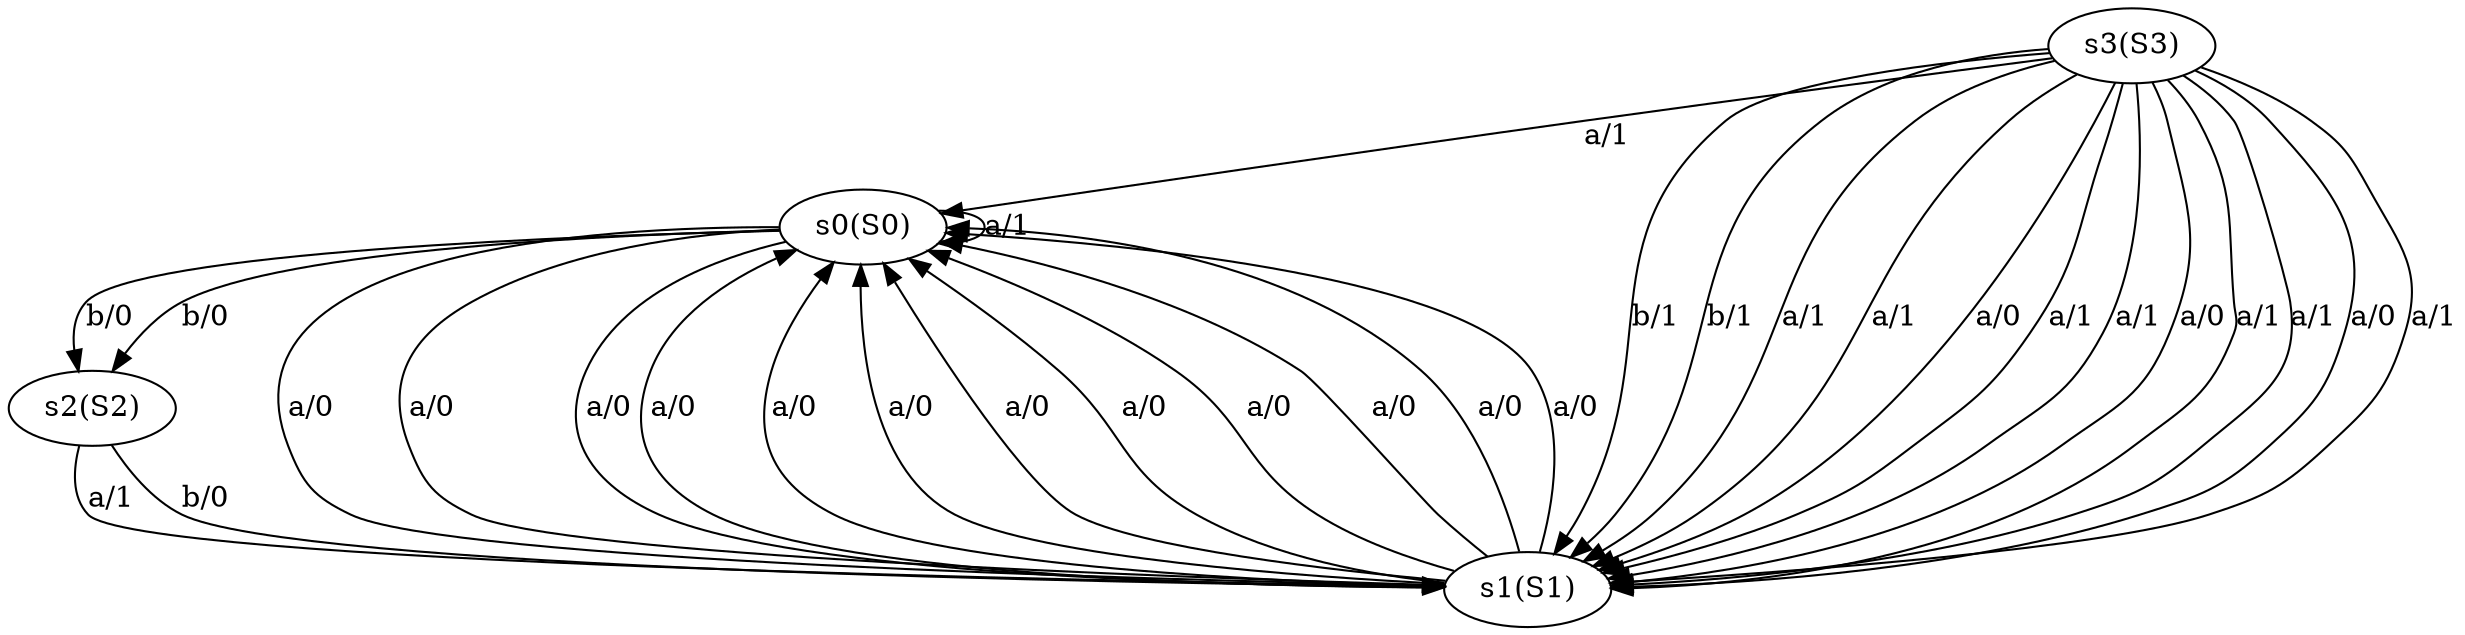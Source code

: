 digraph "generated 8" {
	s0 [label="s0(S0)"]
	s2 [label="s2(S2)"]
	s1 [label="s1(S1)"]
	s3 [label="s3(S3)"]
	s0 -> s2 [label="b/0"]
	s1 -> s0 [label="a/0"]
	s2 -> s1 [label="a/1"]
	s3 -> s1 [label="b/1"]
	s0 -> s2 [label="b/0"]
	s1 -> s0 [label="a/0"]
	s2 -> s1 [label="b/0"]
	s3 -> s1 [label="b/1"]
	s0 -> s0 [label="a/1"]
	s3 -> s0 [label="a/1"]
	s1 -> s0 [label="a/0"]
	s3 -> s1 [label="a/1"]
	s1 -> s0 [label="a/0"]
	s3 -> s1 [label="a/1"]
	s0 -> s1 [label="a/0"]
	s3 -> s1 [label="a/0"]
	s1 -> s0 [label="a/0"]
	s3 -> s1 [label="a/1"]
	s1 -> s0 [label="a/0"]
	s3 -> s1 [label="a/1"]
	s0 -> s1 [label="a/0"]
	s3 -> s1 [label="a/0"]
	s1 -> s0 [label="a/0"]
	s3 -> s1 [label="a/1"]
	s1 -> s0 [label="a/0"]
	s3 -> s1 [label="a/1"]
	s0 -> s1 [label="a/0"]
	s3 -> s1 [label="a/0"]
	s1 -> s0 [label="a/0"]
	s3 -> s1 [label="a/1"]
}
